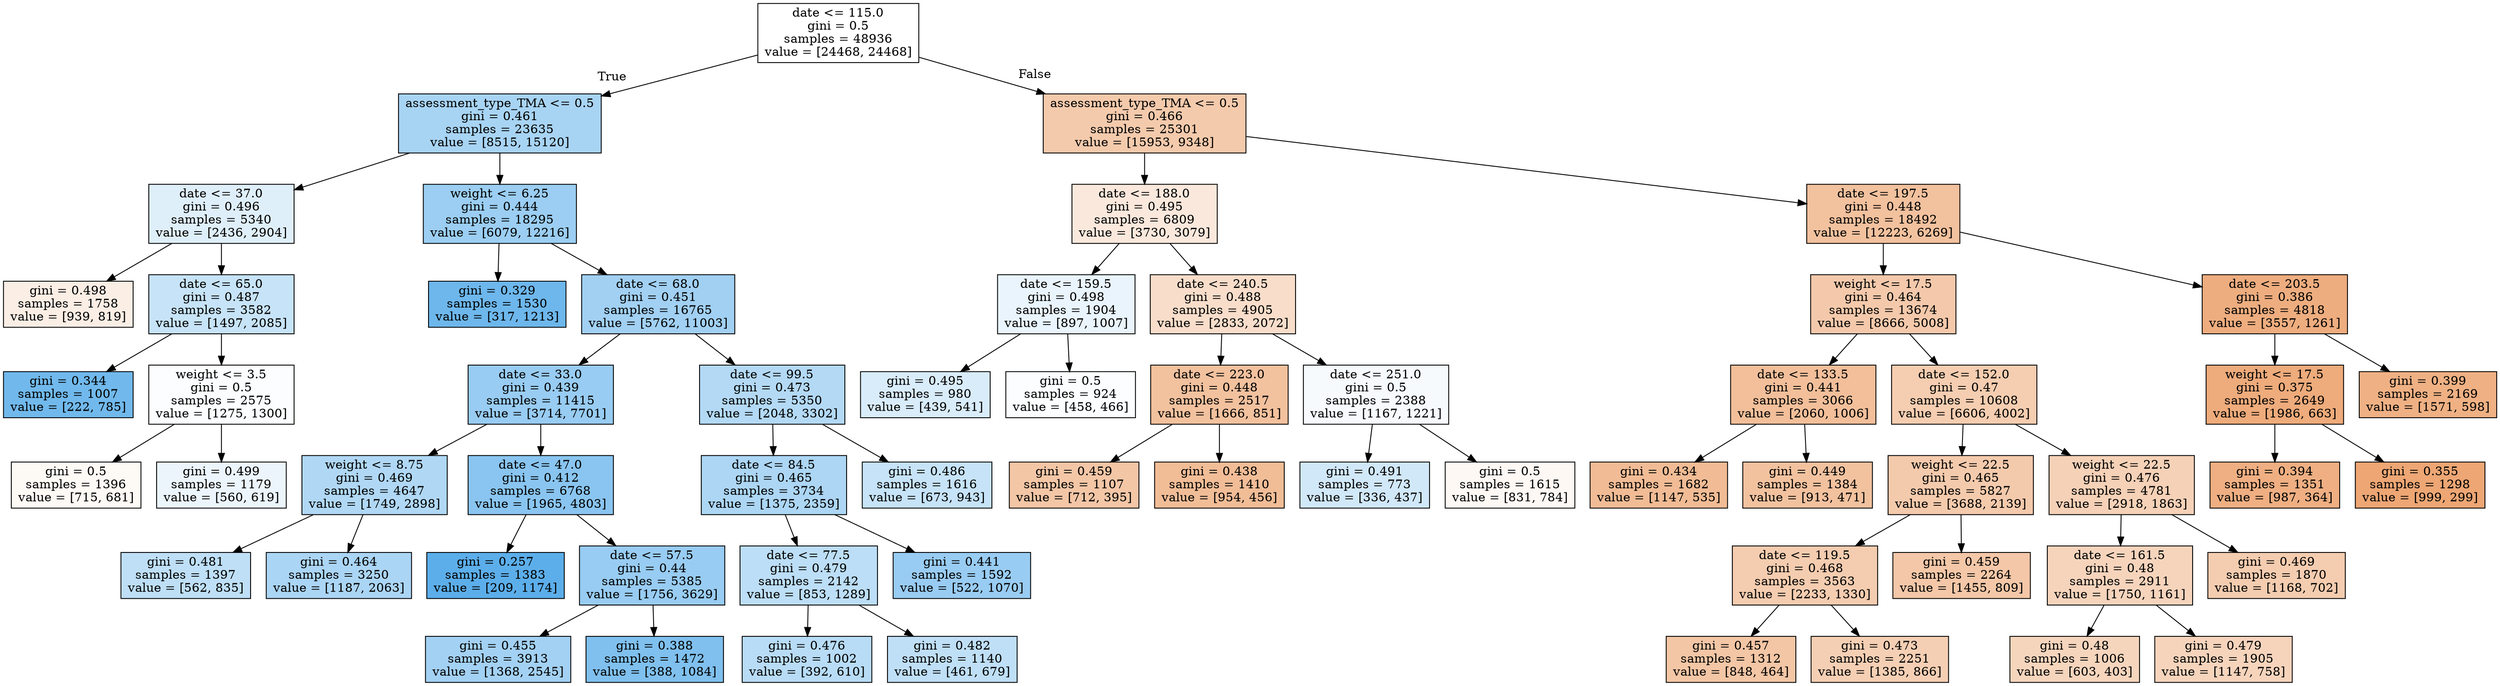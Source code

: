 digraph Tree {
node [shape=box, style="filled", color="black"] ;
0 [label="date <= 115.0\ngini = 0.5\nsamples = 48936\nvalue = [24468, 24468]", fillcolor="#e5813900"] ;
1 [label="assessment_type_TMA <= 0.5\ngini = 0.461\nsamples = 23635\nvalue = [8515, 15120]", fillcolor="#399de56f"] ;
0 -> 1 [labeldistance=2.5, labelangle=45, headlabel="True"] ;
2 [label="date <= 37.0\ngini = 0.496\nsamples = 5340\nvalue = [2436, 2904]", fillcolor="#399de529"] ;
1 -> 2 ;
3 [label="gini = 0.498\nsamples = 1758\nvalue = [939, 819]", fillcolor="#e5813921"] ;
2 -> 3 ;
4 [label="date <= 65.0\ngini = 0.487\nsamples = 3582\nvalue = [1497, 2085]", fillcolor="#399de548"] ;
2 -> 4 ;
5 [label="gini = 0.344\nsamples = 1007\nvalue = [222, 785]", fillcolor="#399de5b7"] ;
4 -> 5 ;
6 [label="weight <= 3.5\ngini = 0.5\nsamples = 2575\nvalue = [1275, 1300]", fillcolor="#399de505"] ;
4 -> 6 ;
7 [label="gini = 0.5\nsamples = 1396\nvalue = [715, 681]", fillcolor="#e581390c"] ;
6 -> 7 ;
8 [label="gini = 0.499\nsamples = 1179\nvalue = [560, 619]", fillcolor="#399de518"] ;
6 -> 8 ;
9 [label="weight <= 6.25\ngini = 0.444\nsamples = 18295\nvalue = [6079, 12216]", fillcolor="#399de580"] ;
1 -> 9 ;
10 [label="gini = 0.329\nsamples = 1530\nvalue = [317, 1213]", fillcolor="#399de5bc"] ;
9 -> 10 ;
11 [label="date <= 68.0\ngini = 0.451\nsamples = 16765\nvalue = [5762, 11003]", fillcolor="#399de579"] ;
9 -> 11 ;
12 [label="date <= 33.0\ngini = 0.439\nsamples = 11415\nvalue = [3714, 7701]", fillcolor="#399de584"] ;
11 -> 12 ;
13 [label="weight <= 8.75\ngini = 0.469\nsamples = 4647\nvalue = [1749, 2898]", fillcolor="#399de565"] ;
12 -> 13 ;
14 [label="gini = 0.481\nsamples = 1397\nvalue = [562, 835]", fillcolor="#399de553"] ;
13 -> 14 ;
15 [label="gini = 0.464\nsamples = 3250\nvalue = [1187, 2063]", fillcolor="#399de56c"] ;
13 -> 15 ;
16 [label="date <= 47.0\ngini = 0.412\nsamples = 6768\nvalue = [1965, 4803]", fillcolor="#399de597"] ;
12 -> 16 ;
17 [label="gini = 0.257\nsamples = 1383\nvalue = [209, 1174]", fillcolor="#399de5d2"] ;
16 -> 17 ;
18 [label="date <= 57.5\ngini = 0.44\nsamples = 5385\nvalue = [1756, 3629]", fillcolor="#399de584"] ;
16 -> 18 ;
19 [label="gini = 0.455\nsamples = 3913\nvalue = [1368, 2545]", fillcolor="#399de576"] ;
18 -> 19 ;
20 [label="gini = 0.388\nsamples = 1472\nvalue = [388, 1084]", fillcolor="#399de5a4"] ;
18 -> 20 ;
21 [label="date <= 99.5\ngini = 0.473\nsamples = 5350\nvalue = [2048, 3302]", fillcolor="#399de561"] ;
11 -> 21 ;
22 [label="date <= 84.5\ngini = 0.465\nsamples = 3734\nvalue = [1375, 2359]", fillcolor="#399de56a"] ;
21 -> 22 ;
23 [label="date <= 77.5\ngini = 0.479\nsamples = 2142\nvalue = [853, 1289]", fillcolor="#399de556"] ;
22 -> 23 ;
24 [label="gini = 0.476\nsamples = 1002\nvalue = [392, 610]", fillcolor="#399de55b"] ;
23 -> 24 ;
25 [label="gini = 0.482\nsamples = 1140\nvalue = [461, 679]", fillcolor="#399de552"] ;
23 -> 25 ;
26 [label="gini = 0.441\nsamples = 1592\nvalue = [522, 1070]", fillcolor="#399de583"] ;
22 -> 26 ;
27 [label="gini = 0.486\nsamples = 1616\nvalue = [673, 943]", fillcolor="#399de549"] ;
21 -> 27 ;
28 [label="assessment_type_TMA <= 0.5\ngini = 0.466\nsamples = 25301\nvalue = [15953, 9348]", fillcolor="#e581396a"] ;
0 -> 28 [labeldistance=2.5, labelangle=-45, headlabel="False"] ;
29 [label="date <= 188.0\ngini = 0.495\nsamples = 6809\nvalue = [3730, 3079]", fillcolor="#e581392d"] ;
28 -> 29 ;
30 [label="date <= 159.5\ngini = 0.498\nsamples = 1904\nvalue = [897, 1007]", fillcolor="#399de51c"] ;
29 -> 30 ;
31 [label="gini = 0.495\nsamples = 980\nvalue = [439, 541]", fillcolor="#399de530"] ;
30 -> 31 ;
32 [label="gini = 0.5\nsamples = 924\nvalue = [458, 466]", fillcolor="#399de504"] ;
30 -> 32 ;
33 [label="date <= 240.5\ngini = 0.488\nsamples = 4905\nvalue = [2833, 2072]", fillcolor="#e5813944"] ;
29 -> 33 ;
34 [label="date <= 223.0\ngini = 0.448\nsamples = 2517\nvalue = [1666, 851]", fillcolor="#e581397d"] ;
33 -> 34 ;
35 [label="gini = 0.459\nsamples = 1107\nvalue = [712, 395]", fillcolor="#e5813972"] ;
34 -> 35 ;
36 [label="gini = 0.438\nsamples = 1410\nvalue = [954, 456]", fillcolor="#e5813985"] ;
34 -> 36 ;
37 [label="date <= 251.0\ngini = 0.5\nsamples = 2388\nvalue = [1167, 1221]", fillcolor="#399de50b"] ;
33 -> 37 ;
38 [label="gini = 0.491\nsamples = 773\nvalue = [336, 437]", fillcolor="#399de53b"] ;
37 -> 38 ;
39 [label="gini = 0.5\nsamples = 1615\nvalue = [831, 784]", fillcolor="#e581390e"] ;
37 -> 39 ;
40 [label="date <= 197.5\ngini = 0.448\nsamples = 18492\nvalue = [12223, 6269]", fillcolor="#e581397c"] ;
28 -> 40 ;
41 [label="weight <= 17.5\ngini = 0.464\nsamples = 13674\nvalue = [8666, 5008]", fillcolor="#e581396c"] ;
40 -> 41 ;
42 [label="date <= 133.5\ngini = 0.441\nsamples = 3066\nvalue = [2060, 1006]", fillcolor="#e5813982"] ;
41 -> 42 ;
43 [label="gini = 0.434\nsamples = 1682\nvalue = [1147, 535]", fillcolor="#e5813988"] ;
42 -> 43 ;
44 [label="gini = 0.449\nsamples = 1384\nvalue = [913, 471]", fillcolor="#e581397b"] ;
42 -> 44 ;
45 [label="date <= 152.0\ngini = 0.47\nsamples = 10608\nvalue = [6606, 4002]", fillcolor="#e5813965"] ;
41 -> 45 ;
46 [label="weight <= 22.5\ngini = 0.465\nsamples = 5827\nvalue = [3688, 2139]", fillcolor="#e581396b"] ;
45 -> 46 ;
47 [label="date <= 119.5\ngini = 0.468\nsamples = 3563\nvalue = [2233, 1330]", fillcolor="#e5813967"] ;
46 -> 47 ;
48 [label="gini = 0.457\nsamples = 1312\nvalue = [848, 464]", fillcolor="#e5813973"] ;
47 -> 48 ;
49 [label="gini = 0.473\nsamples = 2251\nvalue = [1385, 866]", fillcolor="#e5813960"] ;
47 -> 49 ;
50 [label="gini = 0.459\nsamples = 2264\nvalue = [1455, 809]", fillcolor="#e5813971"] ;
46 -> 50 ;
51 [label="weight <= 22.5\ngini = 0.476\nsamples = 4781\nvalue = [2918, 1863]", fillcolor="#e581395c"] ;
45 -> 51 ;
52 [label="date <= 161.5\ngini = 0.48\nsamples = 2911\nvalue = [1750, 1161]", fillcolor="#e5813956"] ;
51 -> 52 ;
53 [label="gini = 0.48\nsamples = 1006\nvalue = [603, 403]", fillcolor="#e5813955"] ;
52 -> 53 ;
54 [label="gini = 0.479\nsamples = 1905\nvalue = [1147, 758]", fillcolor="#e5813956"] ;
52 -> 54 ;
55 [label="gini = 0.469\nsamples = 1870\nvalue = [1168, 702]", fillcolor="#e5813966"] ;
51 -> 55 ;
56 [label="date <= 203.5\ngini = 0.386\nsamples = 4818\nvalue = [3557, 1261]", fillcolor="#e58139a5"] ;
40 -> 56 ;
57 [label="weight <= 17.5\ngini = 0.375\nsamples = 2649\nvalue = [1986, 663]", fillcolor="#e58139aa"] ;
56 -> 57 ;
58 [label="gini = 0.394\nsamples = 1351\nvalue = [987, 364]", fillcolor="#e58139a1"] ;
57 -> 58 ;
59 [label="gini = 0.355\nsamples = 1298\nvalue = [999, 299]", fillcolor="#e58139b3"] ;
57 -> 59 ;
60 [label="gini = 0.399\nsamples = 2169\nvalue = [1571, 598]", fillcolor="#e581399e"] ;
56 -> 60 ;
}
